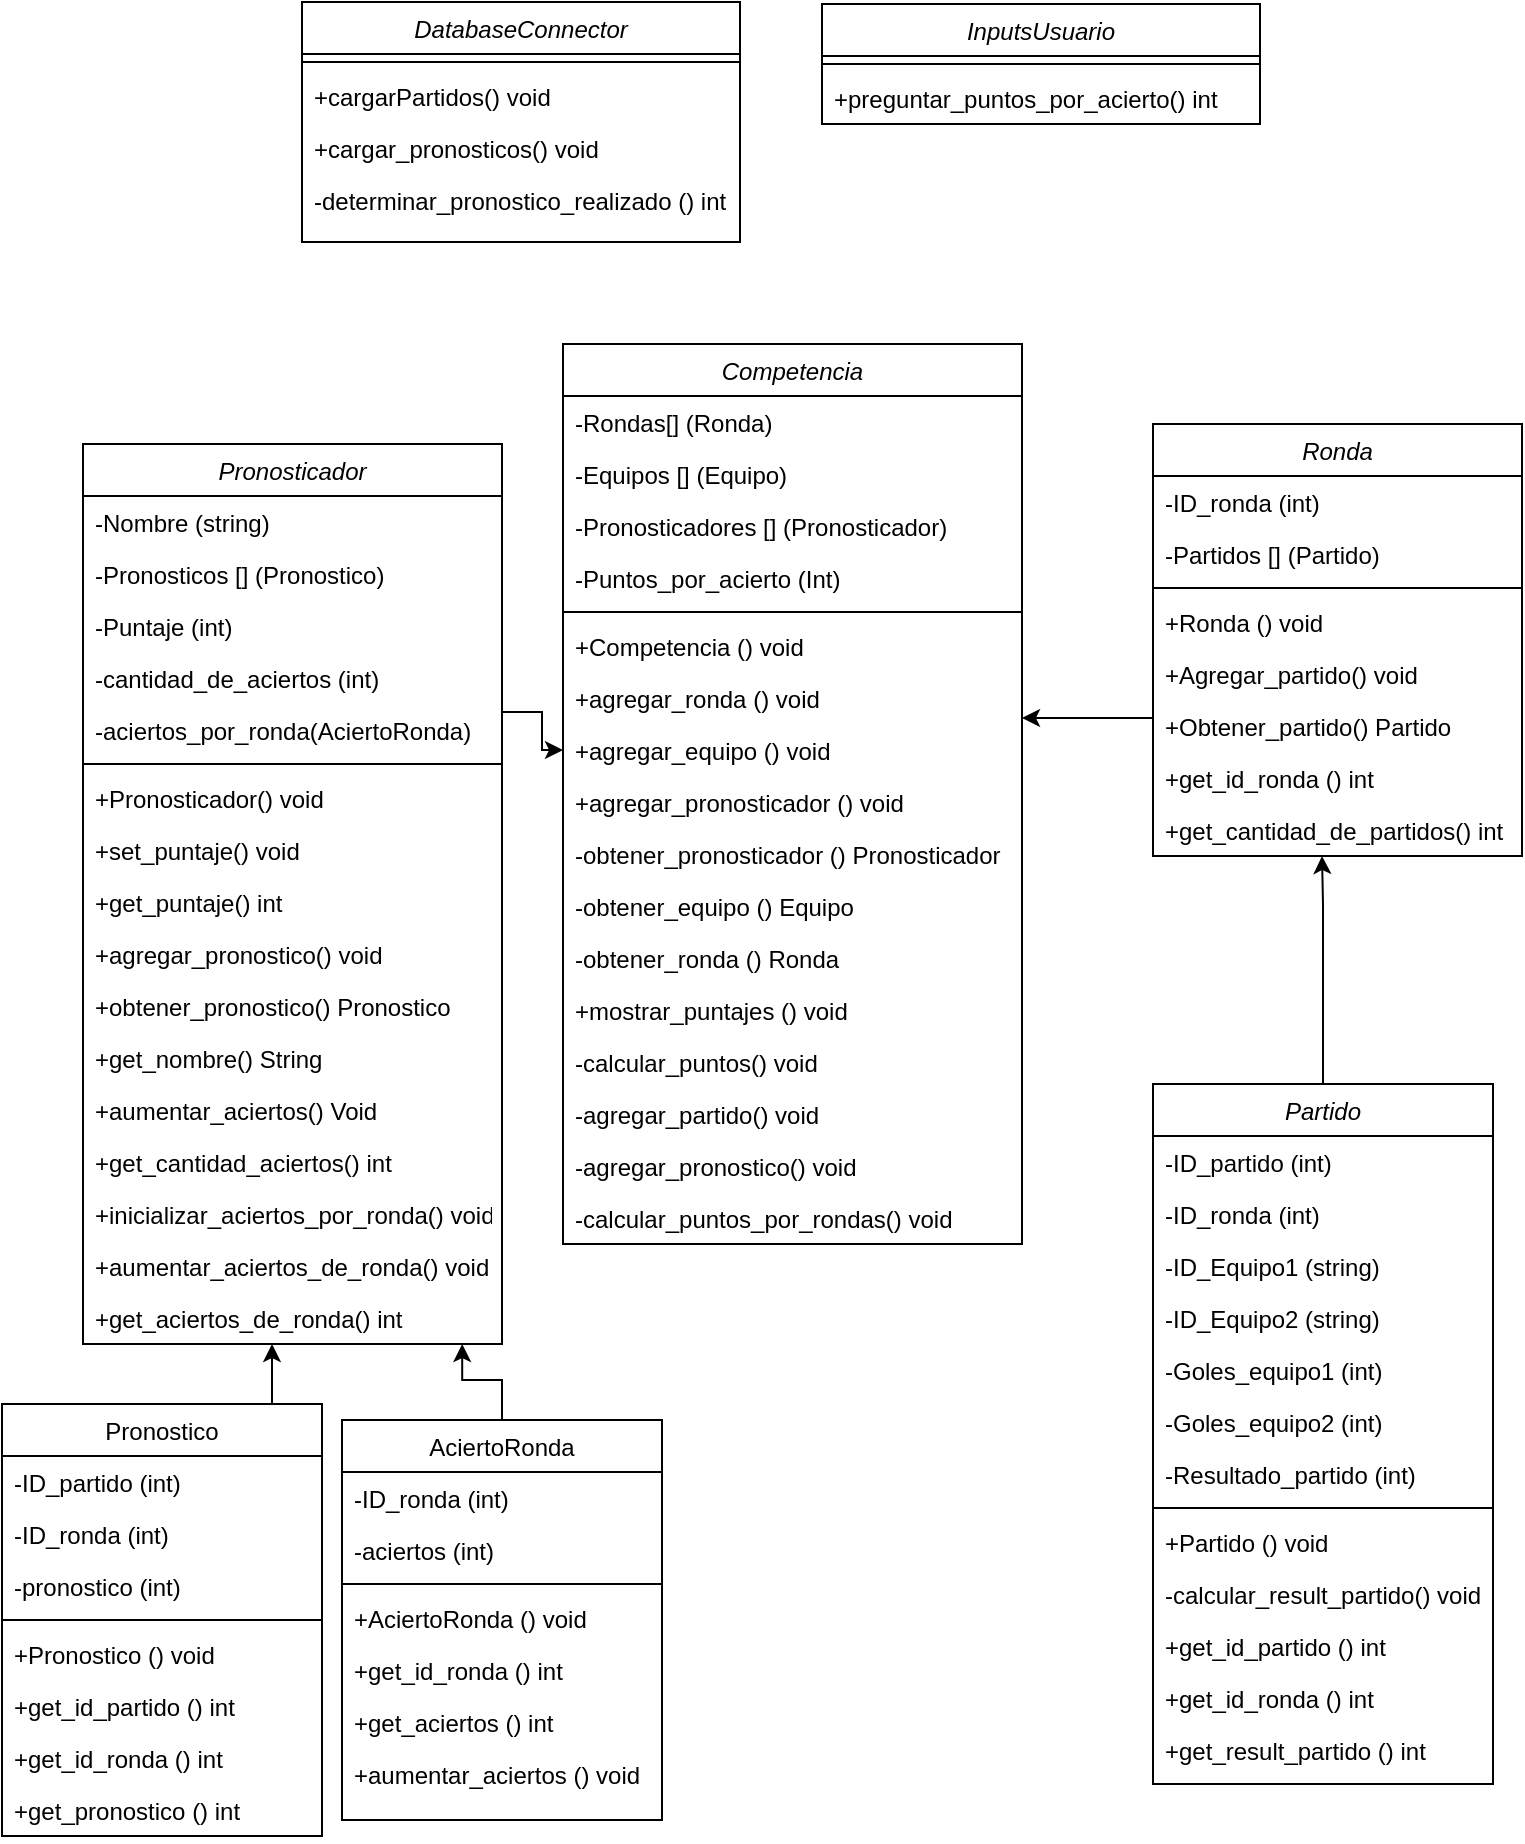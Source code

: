 <mxfile version="20.3.0" type="device"><diagram id="C5RBs43oDa-KdzZeNtuy" name="Page-1"><mxGraphModel dx="1421" dy="904" grid="1" gridSize="10" guides="1" tooltips="1" connect="1" arrows="1" fold="1" page="1" pageScale="1" pageWidth="827" pageHeight="1169" math="0" shadow="0"><root><mxCell id="WIyWlLk6GJQsqaUBKTNV-0"/><mxCell id="WIyWlLk6GJQsqaUBKTNV-1" parent="WIyWlLk6GJQsqaUBKTNV-0"/><mxCell id="r4EcHPdO8qQFX5dbfmSX-1" value="" style="edgeStyle=orthogonalEdgeStyle;rounded=0;orthogonalLoop=1;jettySize=auto;html=1;entryX=0;entryY=0.5;entryDx=0;entryDy=0;exitX=1;exitY=0.5;exitDx=0;exitDy=0;" parent="WIyWlLk6GJQsqaUBKTNV-1" source="6R7G5v0geCEUhkNt8KJi-0" target="6R7G5v0geCEUhkNt8KJi-66" edge="1"><mxGeometry relative="1" as="geometry"><Array as="points"><mxPoint x="260" y="394"/><mxPoint x="280" y="394"/><mxPoint x="280" y="413"/></Array></mxGeometry></mxCell><mxCell id="zkfFHV4jXpPFQw0GAbJ--0" value="Pronosticador" style="swimlane;fontStyle=2;align=center;verticalAlign=top;childLayout=stackLayout;horizontal=1;startSize=26;horizontalStack=0;resizeParent=1;resizeLast=0;collapsible=1;marginBottom=0;rounded=0;shadow=0;strokeWidth=1;" parent="WIyWlLk6GJQsqaUBKTNV-1" vertex="1"><mxGeometry x="50.5" y="260" width="209.5" height="450" as="geometry"><mxRectangle x="230" y="140" width="160" height="26" as="alternateBounds"/></mxGeometry></mxCell><mxCell id="zkfFHV4jXpPFQw0GAbJ--1" value="-Nombre (string)" style="text;align=left;verticalAlign=top;spacingLeft=4;spacingRight=4;overflow=hidden;rotatable=0;points=[[0,0.5],[1,0.5]];portConstraint=eastwest;" parent="zkfFHV4jXpPFQw0GAbJ--0" vertex="1"><mxGeometry y="26" width="209.5" height="26" as="geometry"/></mxCell><mxCell id="zkfFHV4jXpPFQw0GAbJ--2" value="-Pronosticos [] (Pronostico)" style="text;align=left;verticalAlign=top;spacingLeft=4;spacingRight=4;overflow=hidden;rotatable=0;points=[[0,0.5],[1,0.5]];portConstraint=eastwest;rounded=0;shadow=0;html=0;" parent="zkfFHV4jXpPFQw0GAbJ--0" vertex="1"><mxGeometry y="52" width="209.5" height="26" as="geometry"/></mxCell><mxCell id="zkfFHV4jXpPFQw0GAbJ--3" value="-Puntaje (int)" style="text;align=left;verticalAlign=top;spacingLeft=4;spacingRight=4;overflow=hidden;rotatable=0;points=[[0,0.5],[1,0.5]];portConstraint=eastwest;rounded=0;shadow=0;html=0;" parent="zkfFHV4jXpPFQw0GAbJ--0" vertex="1"><mxGeometry y="78" width="209.5" height="26" as="geometry"/></mxCell><mxCell id="DqA6YUUayI3n1TD9eymB-11" value="-cantidad_de_aciertos (int)" style="text;align=left;verticalAlign=top;spacingLeft=4;spacingRight=4;overflow=hidden;rotatable=0;points=[[0,0.5],[1,0.5]];portConstraint=eastwest;" parent="zkfFHV4jXpPFQw0GAbJ--0" vertex="1"><mxGeometry y="104" width="209.5" height="26" as="geometry"/></mxCell><mxCell id="xFA1fQ65oce24mrFbZnE-10" value="-aciertos_por_ronda(AciertoRonda)" style="text;align=left;verticalAlign=top;spacingLeft=4;spacingRight=4;overflow=hidden;rotatable=0;points=[[0,0.5],[1,0.5]];portConstraint=eastwest;" parent="zkfFHV4jXpPFQw0GAbJ--0" vertex="1"><mxGeometry y="130" width="209.5" height="26" as="geometry"/></mxCell><mxCell id="zkfFHV4jXpPFQw0GAbJ--4" value="" style="line;html=1;strokeWidth=1;align=left;verticalAlign=middle;spacingTop=-1;spacingLeft=3;spacingRight=3;rotatable=0;labelPosition=right;points=[];portConstraint=eastwest;" parent="zkfFHV4jXpPFQw0GAbJ--0" vertex="1"><mxGeometry y="156" width="209.5" height="8" as="geometry"/></mxCell><mxCell id="6R7G5v0geCEUhkNt8KJi-0" value="+Pronosticador() void" style="text;align=left;verticalAlign=top;spacingLeft=4;spacingRight=4;overflow=hidden;rotatable=0;points=[[0,0.5],[1,0.5]];portConstraint=eastwest;rounded=0;shadow=0;html=0;" parent="zkfFHV4jXpPFQw0GAbJ--0" vertex="1"><mxGeometry y="164" width="209.5" height="26" as="geometry"/></mxCell><mxCell id="6R7G5v0geCEUhkNt8KJi-1" value="+set_puntaje() void" style="text;align=left;verticalAlign=top;spacingLeft=4;spacingRight=4;overflow=hidden;rotatable=0;points=[[0,0.5],[1,0.5]];portConstraint=eastwest;rounded=0;shadow=0;html=0;" parent="zkfFHV4jXpPFQw0GAbJ--0" vertex="1"><mxGeometry y="190" width="209.5" height="26" as="geometry"/></mxCell><mxCell id="6R7G5v0geCEUhkNt8KJi-2" value="+get_puntaje() int" style="text;align=left;verticalAlign=top;spacingLeft=4;spacingRight=4;overflow=hidden;rotatable=0;points=[[0,0.5],[1,0.5]];portConstraint=eastwest;rounded=0;shadow=0;html=0;" parent="zkfFHV4jXpPFQw0GAbJ--0" vertex="1"><mxGeometry y="216" width="209.5" height="26" as="geometry"/></mxCell><mxCell id="6R7G5v0geCEUhkNt8KJi-11" value="+agregar_pronostico() void" style="text;align=left;verticalAlign=top;spacingLeft=4;spacingRight=4;overflow=hidden;rotatable=0;points=[[0,0.5],[1,0.5]];portConstraint=eastwest;rounded=0;shadow=0;html=0;" parent="zkfFHV4jXpPFQw0GAbJ--0" vertex="1"><mxGeometry y="242" width="209.5" height="26" as="geometry"/></mxCell><mxCell id="6R7G5v0geCEUhkNt8KJi-54" value="+obtener_pronostico() Pronostico" style="text;align=left;verticalAlign=top;spacingLeft=4;spacingRight=4;overflow=hidden;rotatable=0;points=[[0,0.5],[1,0.5]];portConstraint=eastwest;rounded=0;shadow=0;html=0;" parent="zkfFHV4jXpPFQw0GAbJ--0" vertex="1"><mxGeometry y="268" width="209.5" height="26" as="geometry"/></mxCell><mxCell id="vWc4QgYB8OH_UsFIo5gL-0" value="+get_nombre() String" style="text;align=left;verticalAlign=top;spacingLeft=4;spacingRight=4;overflow=hidden;rotatable=0;points=[[0,0.5],[1,0.5]];portConstraint=eastwest;rounded=0;shadow=0;html=0;" parent="zkfFHV4jXpPFQw0GAbJ--0" vertex="1"><mxGeometry y="294" width="209.5" height="26" as="geometry"/></mxCell><mxCell id="DqA6YUUayI3n1TD9eymB-10" value="+aumentar_aciertos() Void" style="text;align=left;verticalAlign=top;spacingLeft=4;spacingRight=4;overflow=hidden;rotatable=0;points=[[0,0.5],[1,0.5]];portConstraint=eastwest;rounded=0;shadow=0;html=0;" parent="zkfFHV4jXpPFQw0GAbJ--0" vertex="1"><mxGeometry y="320" width="209.5" height="26" as="geometry"/></mxCell><mxCell id="DqA6YUUayI3n1TD9eymB-12" value="+get_cantidad_aciertos() int" style="text;align=left;verticalAlign=top;spacingLeft=4;spacingRight=4;overflow=hidden;rotatable=0;points=[[0,0.5],[1,0.5]];portConstraint=eastwest;rounded=0;shadow=0;html=0;" parent="zkfFHV4jXpPFQw0GAbJ--0" vertex="1"><mxGeometry y="346" width="209.5" height="26" as="geometry"/></mxCell><mxCell id="xFA1fQ65oce24mrFbZnE-11" value="+inicializar_aciertos_por_ronda() void" style="text;align=left;verticalAlign=top;spacingLeft=4;spacingRight=4;overflow=hidden;rotatable=0;points=[[0,0.5],[1,0.5]];portConstraint=eastwest;rounded=0;shadow=0;html=0;" parent="zkfFHV4jXpPFQw0GAbJ--0" vertex="1"><mxGeometry y="372" width="209.5" height="26" as="geometry"/></mxCell><mxCell id="xFA1fQ65oce24mrFbZnE-9" value="+aumentar_aciertos_de_ronda() void" style="text;align=left;verticalAlign=top;spacingLeft=4;spacingRight=4;overflow=hidden;rotatable=0;points=[[0,0.5],[1,0.5]];portConstraint=eastwest;rounded=0;shadow=0;html=0;" parent="zkfFHV4jXpPFQw0GAbJ--0" vertex="1"><mxGeometry y="398" width="209.5" height="26" as="geometry"/></mxCell><mxCell id="xFA1fQ65oce24mrFbZnE-12" value="+get_aciertos_de_ronda() int" style="text;align=left;verticalAlign=top;spacingLeft=4;spacingRight=4;overflow=hidden;rotatable=0;points=[[0,0.5],[1,0.5]];portConstraint=eastwest;rounded=0;shadow=0;html=0;" parent="zkfFHV4jXpPFQw0GAbJ--0" vertex="1"><mxGeometry y="424" width="209.5" height="26" as="geometry"/></mxCell><mxCell id="xFA1fQ65oce24mrFbZnE-13" value="" style="edgeStyle=orthogonalEdgeStyle;rounded=0;orthogonalLoop=1;jettySize=auto;html=1;" parent="WIyWlLk6GJQsqaUBKTNV-1" source="zkfFHV4jXpPFQw0GAbJ--17" target="xFA1fQ65oce24mrFbZnE-12" edge="1"><mxGeometry relative="1" as="geometry"><Array as="points"><mxPoint x="145" y="720"/><mxPoint x="145" y="720"/></Array></mxGeometry></mxCell><mxCell id="zkfFHV4jXpPFQw0GAbJ--17" value="Pronostico" style="swimlane;fontStyle=0;align=center;verticalAlign=top;childLayout=stackLayout;horizontal=1;startSize=26;horizontalStack=0;resizeParent=1;resizeLast=0;collapsible=1;marginBottom=0;rounded=0;shadow=0;strokeWidth=1;" parent="WIyWlLk6GJQsqaUBKTNV-1" vertex="1"><mxGeometry x="10" y="740" width="160" height="216" as="geometry"><mxRectangle x="550" y="140" width="160" height="26" as="alternateBounds"/></mxGeometry></mxCell><mxCell id="zkfFHV4jXpPFQw0GAbJ--18" value="-ID_partido (int)" style="text;align=left;verticalAlign=top;spacingLeft=4;spacingRight=4;overflow=hidden;rotatable=0;points=[[0,0.5],[1,0.5]];portConstraint=eastwest;" parent="zkfFHV4jXpPFQw0GAbJ--17" vertex="1"><mxGeometry y="26" width="160" height="26" as="geometry"/></mxCell><mxCell id="zkfFHV4jXpPFQw0GAbJ--19" value="-ID_ronda (int)" style="text;align=left;verticalAlign=top;spacingLeft=4;spacingRight=4;overflow=hidden;rotatable=0;points=[[0,0.5],[1,0.5]];portConstraint=eastwest;rounded=0;shadow=0;html=0;" parent="zkfFHV4jXpPFQw0GAbJ--17" vertex="1"><mxGeometry y="52" width="160" height="26" as="geometry"/></mxCell><mxCell id="zkfFHV4jXpPFQw0GAbJ--20" value="-pronostico (int)" style="text;align=left;verticalAlign=top;spacingLeft=4;spacingRight=4;overflow=hidden;rotatable=0;points=[[0,0.5],[1,0.5]];portConstraint=eastwest;rounded=0;shadow=0;html=0;" parent="zkfFHV4jXpPFQw0GAbJ--17" vertex="1"><mxGeometry y="78" width="160" height="26" as="geometry"/></mxCell><mxCell id="zkfFHV4jXpPFQw0GAbJ--23" value="" style="line;html=1;strokeWidth=1;align=left;verticalAlign=middle;spacingTop=-1;spacingLeft=3;spacingRight=3;rotatable=0;labelPosition=right;points=[];portConstraint=eastwest;" parent="zkfFHV4jXpPFQw0GAbJ--17" vertex="1"><mxGeometry y="104" width="160" height="8" as="geometry"/></mxCell><mxCell id="zkfFHV4jXpPFQw0GAbJ--24" value="+Pronostico () void" style="text;align=left;verticalAlign=top;spacingLeft=4;spacingRight=4;overflow=hidden;rotatable=0;points=[[0,0.5],[1,0.5]];portConstraint=eastwest;" parent="zkfFHV4jXpPFQw0GAbJ--17" vertex="1"><mxGeometry y="112" width="160" height="26" as="geometry"/></mxCell><mxCell id="zkfFHV4jXpPFQw0GAbJ--25" value="+get_id_partido () int" style="text;align=left;verticalAlign=top;spacingLeft=4;spacingRight=4;overflow=hidden;rotatable=0;points=[[0,0.5],[1,0.5]];portConstraint=eastwest;" parent="zkfFHV4jXpPFQw0GAbJ--17" vertex="1"><mxGeometry y="138" width="160" height="26" as="geometry"/></mxCell><mxCell id="6R7G5v0geCEUhkNt8KJi-12" value="+get_id_ronda () int" style="text;align=left;verticalAlign=top;spacingLeft=4;spacingRight=4;overflow=hidden;rotatable=0;points=[[0,0.5],[1,0.5]];portConstraint=eastwest;" parent="zkfFHV4jXpPFQw0GAbJ--17" vertex="1"><mxGeometry y="164" width="160" height="26" as="geometry"/></mxCell><mxCell id="6R7G5v0geCEUhkNt8KJi-13" value="+get_pronostico () int" style="text;align=left;verticalAlign=top;spacingLeft=4;spacingRight=4;overflow=hidden;rotatable=0;points=[[0,0.5],[1,0.5]];portConstraint=eastwest;" parent="zkfFHV4jXpPFQw0GAbJ--17" vertex="1"><mxGeometry y="190" width="160" height="26" as="geometry"/></mxCell><mxCell id="1IQTvMzHlbZ29q_Eoii7-0" value="" style="edgeStyle=orthogonalEdgeStyle;rounded=0;orthogonalLoop=1;jettySize=auto;html=1;" parent="WIyWlLk6GJQsqaUBKTNV-1" source="6R7G5v0geCEUhkNt8KJi-14" target="xFA1fQ65oce24mrFbZnE-8" edge="1"><mxGeometry relative="1" as="geometry"><mxPoint x="655.5" y="450" as="targetPoint"/><Array as="points"><mxPoint x="670" y="490"/><mxPoint x="670" y="490"/></Array></mxGeometry></mxCell><mxCell id="6R7G5v0geCEUhkNt8KJi-14" value="Partido" style="swimlane;fontStyle=2;align=center;verticalAlign=top;childLayout=stackLayout;horizontal=1;startSize=26;horizontalStack=0;resizeParent=1;resizeLast=0;collapsible=1;marginBottom=0;rounded=0;shadow=0;strokeWidth=1;" parent="WIyWlLk6GJQsqaUBKTNV-1" vertex="1"><mxGeometry x="585.5" y="580" width="170" height="350" as="geometry"><mxRectangle x="230" y="140" width="160" height="26" as="alternateBounds"/></mxGeometry></mxCell><mxCell id="6R7G5v0geCEUhkNt8KJi-15" value="-ID_partido (int)" style="text;align=left;verticalAlign=top;spacingLeft=4;spacingRight=4;overflow=hidden;rotatable=0;points=[[0,0.5],[1,0.5]];portConstraint=eastwest;" parent="6R7G5v0geCEUhkNt8KJi-14" vertex="1"><mxGeometry y="26" width="170" height="26" as="geometry"/></mxCell><mxCell id="6R7G5v0geCEUhkNt8KJi-16" value="-ID_ronda (int)" style="text;align=left;verticalAlign=top;spacingLeft=4;spacingRight=4;overflow=hidden;rotatable=0;points=[[0,0.5],[1,0.5]];portConstraint=eastwest;rounded=0;shadow=0;html=0;" parent="6R7G5v0geCEUhkNt8KJi-14" vertex="1"><mxGeometry y="52" width="170" height="26" as="geometry"/></mxCell><mxCell id="6R7G5v0geCEUhkNt8KJi-17" value="-ID_Equipo1 (string)" style="text;align=left;verticalAlign=top;spacingLeft=4;spacingRight=4;overflow=hidden;rotatable=0;points=[[0,0.5],[1,0.5]];portConstraint=eastwest;rounded=0;shadow=0;html=0;" parent="6R7G5v0geCEUhkNt8KJi-14" vertex="1"><mxGeometry y="78" width="170" height="26" as="geometry"/></mxCell><mxCell id="6R7G5v0geCEUhkNt8KJi-23" value="-ID_Equipo2 (string)" style="text;align=left;verticalAlign=top;spacingLeft=4;spacingRight=4;overflow=hidden;rotatable=0;points=[[0,0.5],[1,0.5]];portConstraint=eastwest;rounded=0;shadow=0;html=0;" parent="6R7G5v0geCEUhkNt8KJi-14" vertex="1"><mxGeometry y="104" width="170" height="26" as="geometry"/></mxCell><mxCell id="6R7G5v0geCEUhkNt8KJi-24" value="-Goles_equipo1 (int)" style="text;align=left;verticalAlign=top;spacingLeft=4;spacingRight=4;overflow=hidden;rotatable=0;points=[[0,0.5],[1,0.5]];portConstraint=eastwest;rounded=0;shadow=0;html=0;" parent="6R7G5v0geCEUhkNt8KJi-14" vertex="1"><mxGeometry y="130" width="170" height="26" as="geometry"/></mxCell><mxCell id="6R7G5v0geCEUhkNt8KJi-25" value="-Goles_equipo2 (int)" style="text;align=left;verticalAlign=top;spacingLeft=4;spacingRight=4;overflow=hidden;rotatable=0;points=[[0,0.5],[1,0.5]];portConstraint=eastwest;rounded=0;shadow=0;html=0;" parent="6R7G5v0geCEUhkNt8KJi-14" vertex="1"><mxGeometry y="156" width="170" height="26" as="geometry"/></mxCell><mxCell id="6R7G5v0geCEUhkNt8KJi-26" value="-Resultado_partido (int)" style="text;align=left;verticalAlign=top;spacingLeft=4;spacingRight=4;overflow=hidden;rotatable=0;points=[[0,0.5],[1,0.5]];portConstraint=eastwest;rounded=0;shadow=0;html=0;" parent="6R7G5v0geCEUhkNt8KJi-14" vertex="1"><mxGeometry y="182" width="170" height="26" as="geometry"/></mxCell><mxCell id="6R7G5v0geCEUhkNt8KJi-18" value="" style="line;html=1;strokeWidth=1;align=left;verticalAlign=middle;spacingTop=-1;spacingLeft=3;spacingRight=3;rotatable=0;labelPosition=right;points=[];portConstraint=eastwest;" parent="6R7G5v0geCEUhkNt8KJi-14" vertex="1"><mxGeometry y="208" width="170" height="8" as="geometry"/></mxCell><mxCell id="6R7G5v0geCEUhkNt8KJi-19" value="+Partido () void" style="text;align=left;verticalAlign=top;spacingLeft=4;spacingRight=4;overflow=hidden;rotatable=0;points=[[0,0.5],[1,0.5]];portConstraint=eastwest;rounded=0;shadow=0;html=0;" parent="6R7G5v0geCEUhkNt8KJi-14" vertex="1"><mxGeometry y="216" width="170" height="26" as="geometry"/></mxCell><mxCell id="6R7G5v0geCEUhkNt8KJi-20" value="-calcular_result_partido() void" style="text;align=left;verticalAlign=top;spacingLeft=4;spacingRight=4;overflow=hidden;rotatable=0;points=[[0,0.5],[1,0.5]];portConstraint=eastwest;rounded=0;shadow=0;html=0;" parent="6R7G5v0geCEUhkNt8KJi-14" vertex="1"><mxGeometry y="242" width="170" height="26" as="geometry"/></mxCell><mxCell id="6R7G5v0geCEUhkNt8KJi-21" value="+get_id_partido () int" style="text;align=left;verticalAlign=top;spacingLeft=4;spacingRight=4;overflow=hidden;rotatable=0;points=[[0,0.5],[1,0.5]];portConstraint=eastwest;rounded=0;shadow=0;html=0;" parent="6R7G5v0geCEUhkNt8KJi-14" vertex="1"><mxGeometry y="268" width="170" height="26" as="geometry"/></mxCell><mxCell id="6R7G5v0geCEUhkNt8KJi-22" value="+get_id_ronda () int" style="text;align=left;verticalAlign=top;spacingLeft=4;spacingRight=4;overflow=hidden;rotatable=0;points=[[0,0.5],[1,0.5]];portConstraint=eastwest;rounded=0;shadow=0;html=0;" parent="6R7G5v0geCEUhkNt8KJi-14" vertex="1"><mxGeometry y="294" width="170" height="26" as="geometry"/></mxCell><mxCell id="6R7G5v0geCEUhkNt8KJi-28" value="+get_result_partido () int" style="text;align=left;verticalAlign=top;spacingLeft=4;spacingRight=4;overflow=hidden;rotatable=0;points=[[0,0.5],[1,0.5]];portConstraint=eastwest;rounded=0;shadow=0;html=0;" parent="6R7G5v0geCEUhkNt8KJi-14" vertex="1"><mxGeometry y="320" width="170" height="26" as="geometry"/></mxCell><mxCell id="1IQTvMzHlbZ29q_Eoii7-3" value="" style="edgeStyle=orthogonalEdgeStyle;rounded=0;orthogonalLoop=1;jettySize=auto;html=1;" parent="WIyWlLk6GJQsqaUBKTNV-1" source="6R7G5v0geCEUhkNt8KJi-40" edge="1"><mxGeometry relative="1" as="geometry"><Array as="points"><mxPoint x="535.5" y="397"/><mxPoint x="535.5" y="397"/></Array><mxPoint x="520" y="397" as="targetPoint"/></mxGeometry></mxCell><mxCell id="6R7G5v0geCEUhkNt8KJi-40" value="Ronda" style="swimlane;fontStyle=2;align=center;verticalAlign=top;childLayout=stackLayout;horizontal=1;startSize=26;horizontalStack=0;resizeParent=1;resizeLast=0;collapsible=1;marginBottom=0;rounded=0;shadow=0;strokeWidth=1;" parent="WIyWlLk6GJQsqaUBKTNV-1" vertex="1"><mxGeometry x="585.5" y="250" width="184.5" height="216" as="geometry"><mxRectangle x="230" y="140" width="160" height="26" as="alternateBounds"/></mxGeometry></mxCell><mxCell id="6R7G5v0geCEUhkNt8KJi-42" value="-ID_ronda (int)" style="text;align=left;verticalAlign=top;spacingLeft=4;spacingRight=4;overflow=hidden;rotatable=0;points=[[0,0.5],[1,0.5]];portConstraint=eastwest;rounded=0;shadow=0;html=0;" parent="6R7G5v0geCEUhkNt8KJi-40" vertex="1"><mxGeometry y="26" width="184.5" height="26" as="geometry"/></mxCell><mxCell id="6R7G5v0geCEUhkNt8KJi-43" value="-Partidos [] (Partido)" style="text;align=left;verticalAlign=top;spacingLeft=4;spacingRight=4;overflow=hidden;rotatable=0;points=[[0,0.5],[1,0.5]];portConstraint=eastwest;rounded=0;shadow=0;html=0;" parent="6R7G5v0geCEUhkNt8KJi-40" vertex="1"><mxGeometry y="52" width="184.5" height="26" as="geometry"/></mxCell><mxCell id="6R7G5v0geCEUhkNt8KJi-48" value="" style="line;html=1;strokeWidth=1;align=left;verticalAlign=middle;spacingTop=-1;spacingLeft=3;spacingRight=3;rotatable=0;labelPosition=right;points=[];portConstraint=eastwest;" parent="6R7G5v0geCEUhkNt8KJi-40" vertex="1"><mxGeometry y="78" width="184.5" height="8" as="geometry"/></mxCell><mxCell id="6R7G5v0geCEUhkNt8KJi-49" value="+Ronda () void" style="text;align=left;verticalAlign=top;spacingLeft=4;spacingRight=4;overflow=hidden;rotatable=0;points=[[0,0.5],[1,0.5]];portConstraint=eastwest;rounded=0;shadow=0;html=0;" parent="6R7G5v0geCEUhkNt8KJi-40" vertex="1"><mxGeometry y="86" width="184.5" height="26" as="geometry"/></mxCell><mxCell id="6R7G5v0geCEUhkNt8KJi-50" value="+Agregar_partido() void" style="text;align=left;verticalAlign=top;spacingLeft=4;spacingRight=4;overflow=hidden;rotatable=0;points=[[0,0.5],[1,0.5]];portConstraint=eastwest;rounded=0;shadow=0;html=0;" parent="6R7G5v0geCEUhkNt8KJi-40" vertex="1"><mxGeometry y="112" width="184.5" height="26" as="geometry"/></mxCell><mxCell id="6R7G5v0geCEUhkNt8KJi-51" value="+Obtener_partido() Partido" style="text;align=left;verticalAlign=top;spacingLeft=4;spacingRight=4;overflow=hidden;rotatable=0;points=[[0,0.5],[1,0.5]];portConstraint=eastwest;rounded=0;shadow=0;html=0;" parent="6R7G5v0geCEUhkNt8KJi-40" vertex="1"><mxGeometry y="138" width="184.5" height="26" as="geometry"/></mxCell><mxCell id="6R7G5v0geCEUhkNt8KJi-52" value="+get_id_ronda () int" style="text;align=left;verticalAlign=top;spacingLeft=4;spacingRight=4;overflow=hidden;rotatable=0;points=[[0,0.5],[1,0.5]];portConstraint=eastwest;rounded=0;shadow=0;html=0;" parent="6R7G5v0geCEUhkNt8KJi-40" vertex="1"><mxGeometry y="164" width="184.5" height="26" as="geometry"/></mxCell><mxCell id="xFA1fQ65oce24mrFbZnE-8" value="+get_cantidad_de_partidos() int" style="text;align=left;verticalAlign=top;spacingLeft=4;spacingRight=4;overflow=hidden;rotatable=0;points=[[0,0.5],[1,0.5]];portConstraint=eastwest;rounded=0;shadow=0;html=0;" parent="6R7G5v0geCEUhkNt8KJi-40" vertex="1"><mxGeometry y="190" width="184.5" height="26" as="geometry"/></mxCell><mxCell id="6R7G5v0geCEUhkNt8KJi-55" value="Competencia" style="swimlane;fontStyle=2;align=center;verticalAlign=top;childLayout=stackLayout;horizontal=1;startSize=26;horizontalStack=0;resizeParent=1;resizeLast=0;collapsible=1;marginBottom=0;rounded=0;shadow=0;strokeWidth=1;" parent="WIyWlLk6GJQsqaUBKTNV-1" vertex="1"><mxGeometry x="290.5" y="210" width="229.5" height="450" as="geometry"><mxRectangle x="230" y="140" width="160" height="26" as="alternateBounds"/></mxGeometry></mxCell><mxCell id="6R7G5v0geCEUhkNt8KJi-56" value="-Rondas[] (Ronda)" style="text;align=left;verticalAlign=top;spacingLeft=4;spacingRight=4;overflow=hidden;rotatable=0;points=[[0,0.5],[1,0.5]];portConstraint=eastwest;" parent="6R7G5v0geCEUhkNt8KJi-55" vertex="1"><mxGeometry y="26" width="229.5" height="26" as="geometry"/></mxCell><mxCell id="6R7G5v0geCEUhkNt8KJi-57" value="-Equipos [] (Equipo)" style="text;align=left;verticalAlign=top;spacingLeft=4;spacingRight=4;overflow=hidden;rotatable=0;points=[[0,0.5],[1,0.5]];portConstraint=eastwest;rounded=0;shadow=0;html=0;" parent="6R7G5v0geCEUhkNt8KJi-55" vertex="1"><mxGeometry y="52" width="229.5" height="26" as="geometry"/></mxCell><mxCell id="6R7G5v0geCEUhkNt8KJi-58" value="-Pronosticadores [] (Pronosticador)" style="text;align=left;verticalAlign=top;spacingLeft=4;spacingRight=4;overflow=hidden;rotatable=0;points=[[0,0.5],[1,0.5]];portConstraint=eastwest;rounded=0;shadow=0;html=0;" parent="6R7G5v0geCEUhkNt8KJi-55" vertex="1"><mxGeometry y="78" width="229.5" height="26" as="geometry"/></mxCell><mxCell id="CmX-zhRA13QZSJkFOn4o-8" value="-Puntos_por_acierto (Int)" style="text;align=left;verticalAlign=top;spacingLeft=4;spacingRight=4;overflow=hidden;rotatable=0;points=[[0,0.5],[1,0.5]];portConstraint=eastwest;rounded=0;shadow=0;html=0;" parent="6R7G5v0geCEUhkNt8KJi-55" vertex="1"><mxGeometry y="104" width="229.5" height="26" as="geometry"/></mxCell><mxCell id="6R7G5v0geCEUhkNt8KJi-63" value="" style="line;html=1;strokeWidth=1;align=left;verticalAlign=middle;spacingTop=-1;spacingLeft=3;spacingRight=3;rotatable=0;labelPosition=right;points=[];portConstraint=eastwest;" parent="6R7G5v0geCEUhkNt8KJi-55" vertex="1"><mxGeometry y="130" width="229.5" height="8" as="geometry"/></mxCell><mxCell id="6R7G5v0geCEUhkNt8KJi-64" value="+Competencia () void" style="text;align=left;verticalAlign=top;spacingLeft=4;spacingRight=4;overflow=hidden;rotatable=0;points=[[0,0.5],[1,0.5]];portConstraint=eastwest;rounded=0;shadow=0;html=0;" parent="6R7G5v0geCEUhkNt8KJi-55" vertex="1"><mxGeometry y="138" width="229.5" height="26" as="geometry"/></mxCell><mxCell id="6R7G5v0geCEUhkNt8KJi-65" value="+agregar_ronda () void" style="text;align=left;verticalAlign=top;spacingLeft=4;spacingRight=4;overflow=hidden;rotatable=0;points=[[0,0.5],[1,0.5]];portConstraint=eastwest;rounded=0;shadow=0;html=0;" parent="6R7G5v0geCEUhkNt8KJi-55" vertex="1"><mxGeometry y="164" width="229.5" height="26" as="geometry"/></mxCell><mxCell id="6R7G5v0geCEUhkNt8KJi-66" value="+agregar_equipo () void" style="text;align=left;verticalAlign=top;spacingLeft=4;spacingRight=4;overflow=hidden;rotatable=0;points=[[0,0.5],[1,0.5]];portConstraint=eastwest;rounded=0;shadow=0;html=0;" parent="6R7G5v0geCEUhkNt8KJi-55" vertex="1"><mxGeometry y="190" width="229.5" height="26" as="geometry"/></mxCell><mxCell id="6R7G5v0geCEUhkNt8KJi-67" value="+agregar_pronosticador () void" style="text;align=left;verticalAlign=top;spacingLeft=4;spacingRight=4;overflow=hidden;rotatable=0;points=[[0,0.5],[1,0.5]];portConstraint=eastwest;rounded=0;shadow=0;html=0;" parent="6R7G5v0geCEUhkNt8KJi-55" vertex="1"><mxGeometry y="216" width="229.5" height="26" as="geometry"/></mxCell><mxCell id="6R7G5v0geCEUhkNt8KJi-68" value="-obtener_pronosticador () Pronosticador" style="text;align=left;verticalAlign=top;spacingLeft=4;spacingRight=4;overflow=hidden;rotatable=0;points=[[0,0.5],[1,0.5]];portConstraint=eastwest;rounded=0;shadow=0;html=0;" parent="6R7G5v0geCEUhkNt8KJi-55" vertex="1"><mxGeometry y="242" width="229.5" height="26" as="geometry"/></mxCell><mxCell id="6R7G5v0geCEUhkNt8KJi-69" value="-obtener_equipo () Equipo" style="text;align=left;verticalAlign=top;spacingLeft=4;spacingRight=4;overflow=hidden;rotatable=0;points=[[0,0.5],[1,0.5]];portConstraint=eastwest;rounded=0;shadow=0;html=0;" parent="6R7G5v0geCEUhkNt8KJi-55" vertex="1"><mxGeometry y="268" width="229.5" height="26" as="geometry"/></mxCell><mxCell id="6R7G5v0geCEUhkNt8KJi-70" value="-obtener_ronda () Ronda" style="text;align=left;verticalAlign=top;spacingLeft=4;spacingRight=4;overflow=hidden;rotatable=0;points=[[0,0.5],[1,0.5]];portConstraint=eastwest;rounded=0;shadow=0;html=0;" parent="6R7G5v0geCEUhkNt8KJi-55" vertex="1"><mxGeometry y="294" width="229.5" height="26" as="geometry"/></mxCell><mxCell id="LDfAkUrohdc3PfYvDBfV-0" value="+mostrar_puntajes () void" style="text;align=left;verticalAlign=top;spacingLeft=4;spacingRight=4;overflow=hidden;rotatable=0;points=[[0,0.5],[1,0.5]];portConstraint=eastwest;rounded=0;shadow=0;html=0;" parent="6R7G5v0geCEUhkNt8KJi-55" vertex="1"><mxGeometry y="320" width="229.5" height="26" as="geometry"/></mxCell><mxCell id="vWc4QgYB8OH_UsFIo5gL-1" value="-calcular_puntos() void" style="text;align=left;verticalAlign=top;spacingLeft=4;spacingRight=4;overflow=hidden;rotatable=0;points=[[0,0.5],[1,0.5]];portConstraint=eastwest;rounded=0;shadow=0;html=0;" parent="6R7G5v0geCEUhkNt8KJi-55" vertex="1"><mxGeometry y="346" width="229.5" height="26" as="geometry"/></mxCell><mxCell id="N-he6TgufRWfsQswLdx0-0" value="-agregar_partido() void" style="text;align=left;verticalAlign=top;spacingLeft=4;spacingRight=4;overflow=hidden;rotatable=0;points=[[0,0.5],[1,0.5]];portConstraint=eastwest;rounded=0;shadow=0;html=0;" parent="6R7G5v0geCEUhkNt8KJi-55" vertex="1"><mxGeometry y="372" width="229.5" height="26" as="geometry"/></mxCell><mxCell id="N-he6TgufRWfsQswLdx0-1" value="-agregar_pronostico() void" style="text;align=left;verticalAlign=top;spacingLeft=4;spacingRight=4;overflow=hidden;rotatable=0;points=[[0,0.5],[1,0.5]];portConstraint=eastwest;rounded=0;shadow=0;html=0;" parent="6R7G5v0geCEUhkNt8KJi-55" vertex="1"><mxGeometry y="398" width="229.5" height="26" as="geometry"/></mxCell><mxCell id="xFA1fQ65oce24mrFbZnE-14" value="-calcular_puntos_por_rondas() void" style="text;align=left;verticalAlign=top;spacingLeft=4;spacingRight=4;overflow=hidden;rotatable=0;points=[[0,0.5],[1,0.5]];portConstraint=eastwest;rounded=0;shadow=0;html=0;" parent="6R7G5v0geCEUhkNt8KJi-55" vertex="1"><mxGeometry y="424" width="229.5" height="26" as="geometry"/></mxCell><mxCell id="0" value="DatabaseConnector" style="swimlane;fontStyle=2;align=center;verticalAlign=top;childLayout=stackLayout;horizontal=1;startSize=26;horizontalStack=0;resizeParent=1;resizeLast=0;collapsible=1;marginBottom=0;rounded=0;shadow=0;strokeWidth=1;" parent="WIyWlLk6GJQsqaUBKTNV-1" vertex="1"><mxGeometry x="160" y="39" width="219" height="120" as="geometry"><mxRectangle x="230" y="140" width="160" height="26" as="alternateBounds"/></mxGeometry></mxCell><mxCell id="4" value="" style="line;html=1;strokeWidth=1;align=left;verticalAlign=middle;spacingTop=-1;spacingLeft=3;spacingRight=3;rotatable=0;labelPosition=right;points=[];portConstraint=eastwest;" parent="0" vertex="1"><mxGeometry y="26" width="219" height="8" as="geometry"/></mxCell><mxCell id="5" value="+cargarPartidos() void" style="text;align=left;verticalAlign=top;spacingLeft=4;spacingRight=4;overflow=hidden;rotatable=0;points=[[0,0.5],[1,0.5]];portConstraint=eastwest;rounded=0;shadow=0;html=0;" parent="0" vertex="1"><mxGeometry y="34" width="219" height="26" as="geometry"/></mxCell><mxCell id="7" value="+cargar_pronosticos() void" style="text;align=left;verticalAlign=top;spacingLeft=4;spacingRight=4;overflow=hidden;rotatable=0;points=[[0,0.5],[1,0.5]];portConstraint=eastwest;rounded=0;shadow=0;html=0;" parent="0" vertex="1"><mxGeometry y="60" width="219" height="26" as="geometry"/></mxCell><mxCell id="8" value="-determinar_pronostico_realizado () int" style="text;align=left;verticalAlign=top;spacingLeft=4;spacingRight=4;overflow=hidden;rotatable=0;points=[[0,0.5],[1,0.5]];portConstraint=eastwest;rounded=0;shadow=0;html=0;" parent="0" vertex="1"><mxGeometry y="86" width="219" height="26" as="geometry"/></mxCell><mxCell id="wrRFoq47m3Ph-XUnZJ2_-8" value="InputsUsuario" style="swimlane;fontStyle=2;align=center;verticalAlign=top;childLayout=stackLayout;horizontal=1;startSize=26;horizontalStack=0;resizeParent=1;resizeLast=0;collapsible=1;marginBottom=0;rounded=0;shadow=0;strokeWidth=1;" parent="WIyWlLk6GJQsqaUBKTNV-1" vertex="1"><mxGeometry x="420" y="40" width="219" height="60" as="geometry"><mxRectangle x="230" y="140" width="160" height="26" as="alternateBounds"/></mxGeometry></mxCell><mxCell id="wrRFoq47m3Ph-XUnZJ2_-11" value="" style="line;html=1;strokeWidth=1;align=left;verticalAlign=middle;spacingTop=-1;spacingLeft=3;spacingRight=3;rotatable=0;labelPosition=right;points=[];portConstraint=eastwest;" parent="wrRFoq47m3Ph-XUnZJ2_-8" vertex="1"><mxGeometry y="26" width="219" height="8" as="geometry"/></mxCell><mxCell id="wrRFoq47m3Ph-XUnZJ2_-12" value="+preguntar_puntos_por_acierto() int" style="text;align=left;verticalAlign=top;spacingLeft=4;spacingRight=4;overflow=hidden;rotatable=0;points=[[0,0.5],[1,0.5]];portConstraint=eastwest;rounded=0;shadow=0;html=0;" parent="wrRFoq47m3Ph-XUnZJ2_-8" vertex="1"><mxGeometry y="34" width="219" height="26" as="geometry"/></mxCell><mxCell id="xFA1fQ65oce24mrFbZnE-25" value="" style="edgeStyle=orthogonalEdgeStyle;rounded=0;orthogonalLoop=1;jettySize=auto;html=1;entryX=0.905;entryY=1;entryDx=0;entryDy=0;entryPerimeter=0;" parent="WIyWlLk6GJQsqaUBKTNV-1" source="xFA1fQ65oce24mrFbZnE-15" target="xFA1fQ65oce24mrFbZnE-12" edge="1"><mxGeometry relative="1" as="geometry"><mxPoint x="260" y="720" as="targetPoint"/><Array as="points"/></mxGeometry></mxCell><mxCell id="xFA1fQ65oce24mrFbZnE-15" value="AciertoRonda" style="swimlane;fontStyle=0;align=center;verticalAlign=top;childLayout=stackLayout;horizontal=1;startSize=26;horizontalStack=0;resizeParent=1;resizeLast=0;collapsible=1;marginBottom=0;rounded=0;shadow=0;strokeWidth=1;" parent="WIyWlLk6GJQsqaUBKTNV-1" vertex="1"><mxGeometry x="180" y="748" width="160" height="200" as="geometry"><mxRectangle x="550" y="140" width="160" height="26" as="alternateBounds"/></mxGeometry></mxCell><mxCell id="xFA1fQ65oce24mrFbZnE-17" value="-ID_ronda (int)" style="text;align=left;verticalAlign=top;spacingLeft=4;spacingRight=4;overflow=hidden;rotatable=0;points=[[0,0.5],[1,0.5]];portConstraint=eastwest;rounded=0;shadow=0;html=0;" parent="xFA1fQ65oce24mrFbZnE-15" vertex="1"><mxGeometry y="26" width="160" height="26" as="geometry"/></mxCell><mxCell id="xFA1fQ65oce24mrFbZnE-18" value="-aciertos (int)" style="text;align=left;verticalAlign=top;spacingLeft=4;spacingRight=4;overflow=hidden;rotatable=0;points=[[0,0.5],[1,0.5]];portConstraint=eastwest;rounded=0;shadow=0;html=0;" parent="xFA1fQ65oce24mrFbZnE-15" vertex="1"><mxGeometry y="52" width="160" height="26" as="geometry"/></mxCell><mxCell id="xFA1fQ65oce24mrFbZnE-19" value="" style="line;html=1;strokeWidth=1;align=left;verticalAlign=middle;spacingTop=-1;spacingLeft=3;spacingRight=3;rotatable=0;labelPosition=right;points=[];portConstraint=eastwest;" parent="xFA1fQ65oce24mrFbZnE-15" vertex="1"><mxGeometry y="78" width="160" height="8" as="geometry"/></mxCell><mxCell id="xFA1fQ65oce24mrFbZnE-20" value="+AciertoRonda () void" style="text;align=left;verticalAlign=top;spacingLeft=4;spacingRight=4;overflow=hidden;rotatable=0;points=[[0,0.5],[1,0.5]];portConstraint=eastwest;" parent="xFA1fQ65oce24mrFbZnE-15" vertex="1"><mxGeometry y="86" width="160" height="26" as="geometry"/></mxCell><mxCell id="xFA1fQ65oce24mrFbZnE-21" value="+get_id_ronda () int" style="text;align=left;verticalAlign=top;spacingLeft=4;spacingRight=4;overflow=hidden;rotatable=0;points=[[0,0.5],[1,0.5]];portConstraint=eastwest;" parent="xFA1fQ65oce24mrFbZnE-15" vertex="1"><mxGeometry y="112" width="160" height="26" as="geometry"/></mxCell><mxCell id="xFA1fQ65oce24mrFbZnE-22" value="+get_aciertos () int" style="text;align=left;verticalAlign=top;spacingLeft=4;spacingRight=4;overflow=hidden;rotatable=0;points=[[0,0.5],[1,0.5]];portConstraint=eastwest;" parent="xFA1fQ65oce24mrFbZnE-15" vertex="1"><mxGeometry y="138" width="160" height="26" as="geometry"/></mxCell><mxCell id="xFA1fQ65oce24mrFbZnE-23" value="+aumentar_aciertos () void" style="text;align=left;verticalAlign=top;spacingLeft=4;spacingRight=4;overflow=hidden;rotatable=0;points=[[0,0.5],[1,0.5]];portConstraint=eastwest;" parent="xFA1fQ65oce24mrFbZnE-15" vertex="1"><mxGeometry y="164" width="160" height="26" as="geometry"/></mxCell></root></mxGraphModel></diagram></mxfile>
